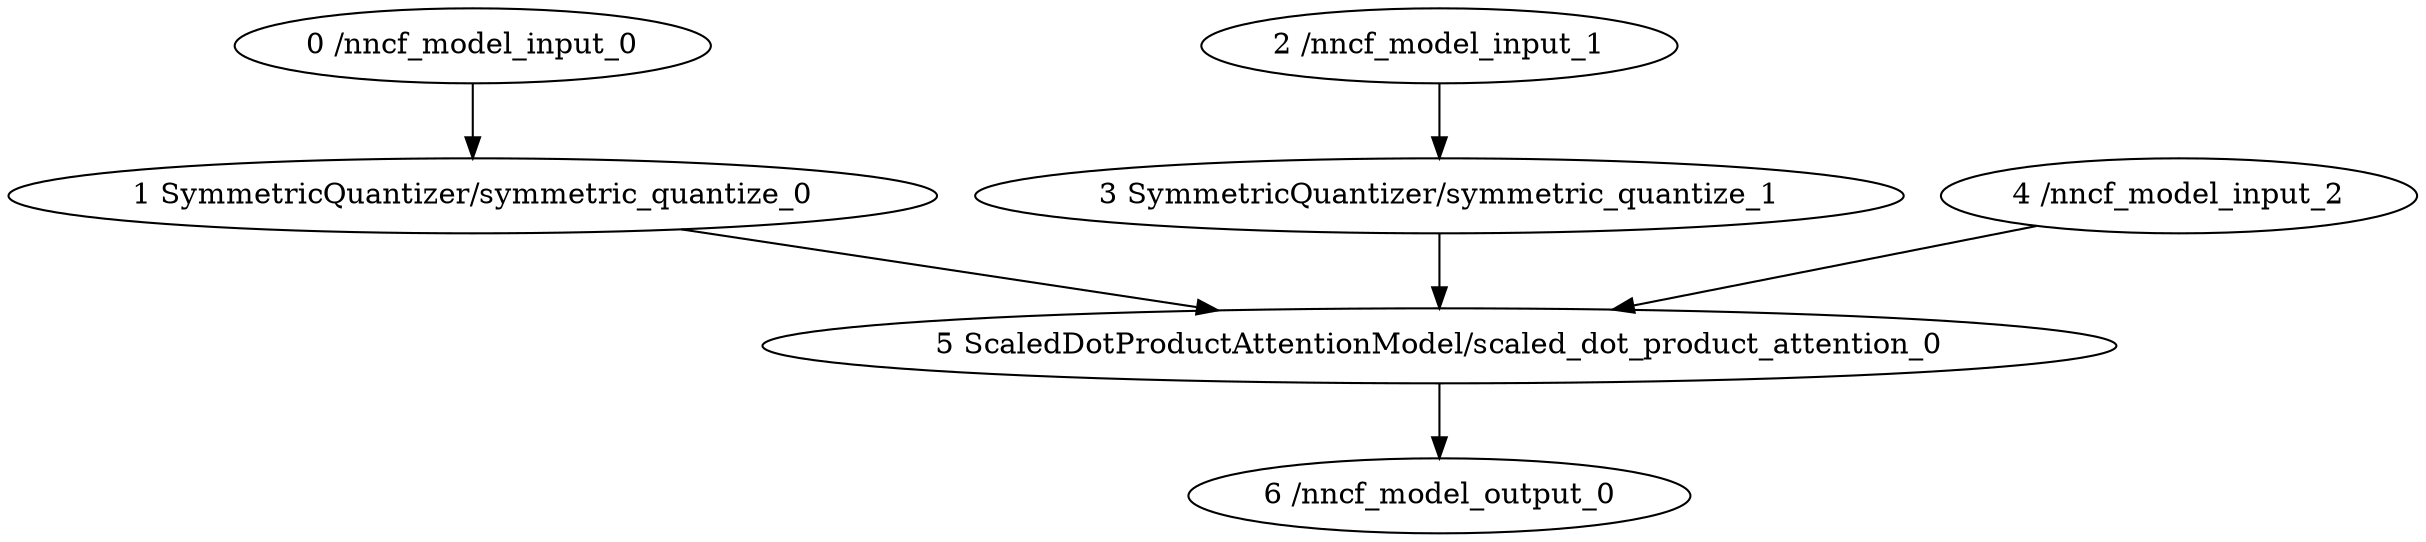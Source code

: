 strict digraph  {
"0 /nncf_model_input_0" [id=0, type=nncf_model_input];
"1 SymmetricQuantizer/symmetric_quantize_0" [id=1, type=symmetric_quantize];
"2 /nncf_model_input_1" [id=2, type=nncf_model_input];
"3 SymmetricQuantizer/symmetric_quantize_1" [id=3, type=symmetric_quantize];
"4 /nncf_model_input_2" [id=4, type=nncf_model_input];
"5 ScaledDotProductAttentionModel/scaled_dot_product_attention_0" [id=5, type=scaled_dot_product_attention];
"6 /nncf_model_output_0" [id=6, type=nncf_model_output];
"0 /nncf_model_input_0" -> "1 SymmetricQuantizer/symmetric_quantize_0";
"1 SymmetricQuantizer/symmetric_quantize_0" -> "5 ScaledDotProductAttentionModel/scaled_dot_product_attention_0";
"2 /nncf_model_input_1" -> "3 SymmetricQuantizer/symmetric_quantize_1";
"3 SymmetricQuantizer/symmetric_quantize_1" -> "5 ScaledDotProductAttentionModel/scaled_dot_product_attention_0";
"4 /nncf_model_input_2" -> "5 ScaledDotProductAttentionModel/scaled_dot_product_attention_0";
"5 ScaledDotProductAttentionModel/scaled_dot_product_attention_0" -> "6 /nncf_model_output_0";
}
